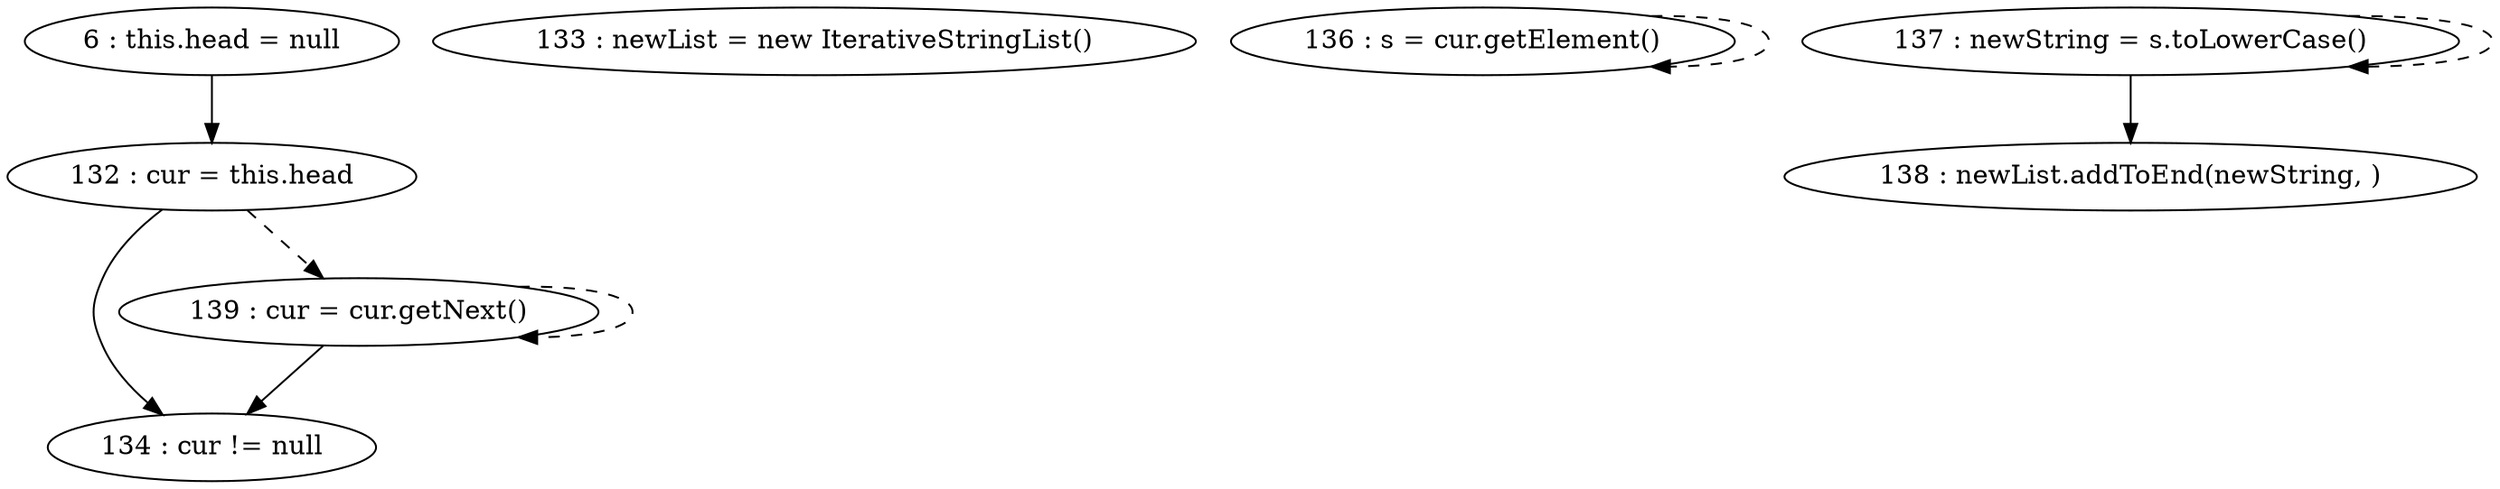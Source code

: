 digraph G {
"6 : this.head = null"
"6 : this.head = null" -> "132 : cur = this.head"
"132 : cur = this.head"
"132 : cur = this.head" -> "134 : cur != null"
"132 : cur = this.head" -> "139 : cur = cur.getNext()" [style=dashed]
"133 : newList = new IterativeStringList()"
"134 : cur != null"
"136 : s = cur.getElement()"
"136 : s = cur.getElement()" -> "136 : s = cur.getElement()" [style=dashed]
"137 : newString = s.toLowerCase()"
"137 : newString = s.toLowerCase()" -> "138 : newList.addToEnd(newString, )"
"137 : newString = s.toLowerCase()" -> "137 : newString = s.toLowerCase()" [style=dashed]
"138 : newList.addToEnd(newString, )"
"139 : cur = cur.getNext()"
"139 : cur = cur.getNext()" -> "134 : cur != null"
"139 : cur = cur.getNext()" -> "139 : cur = cur.getNext()" [style=dashed]
"134 : cur != null"
}